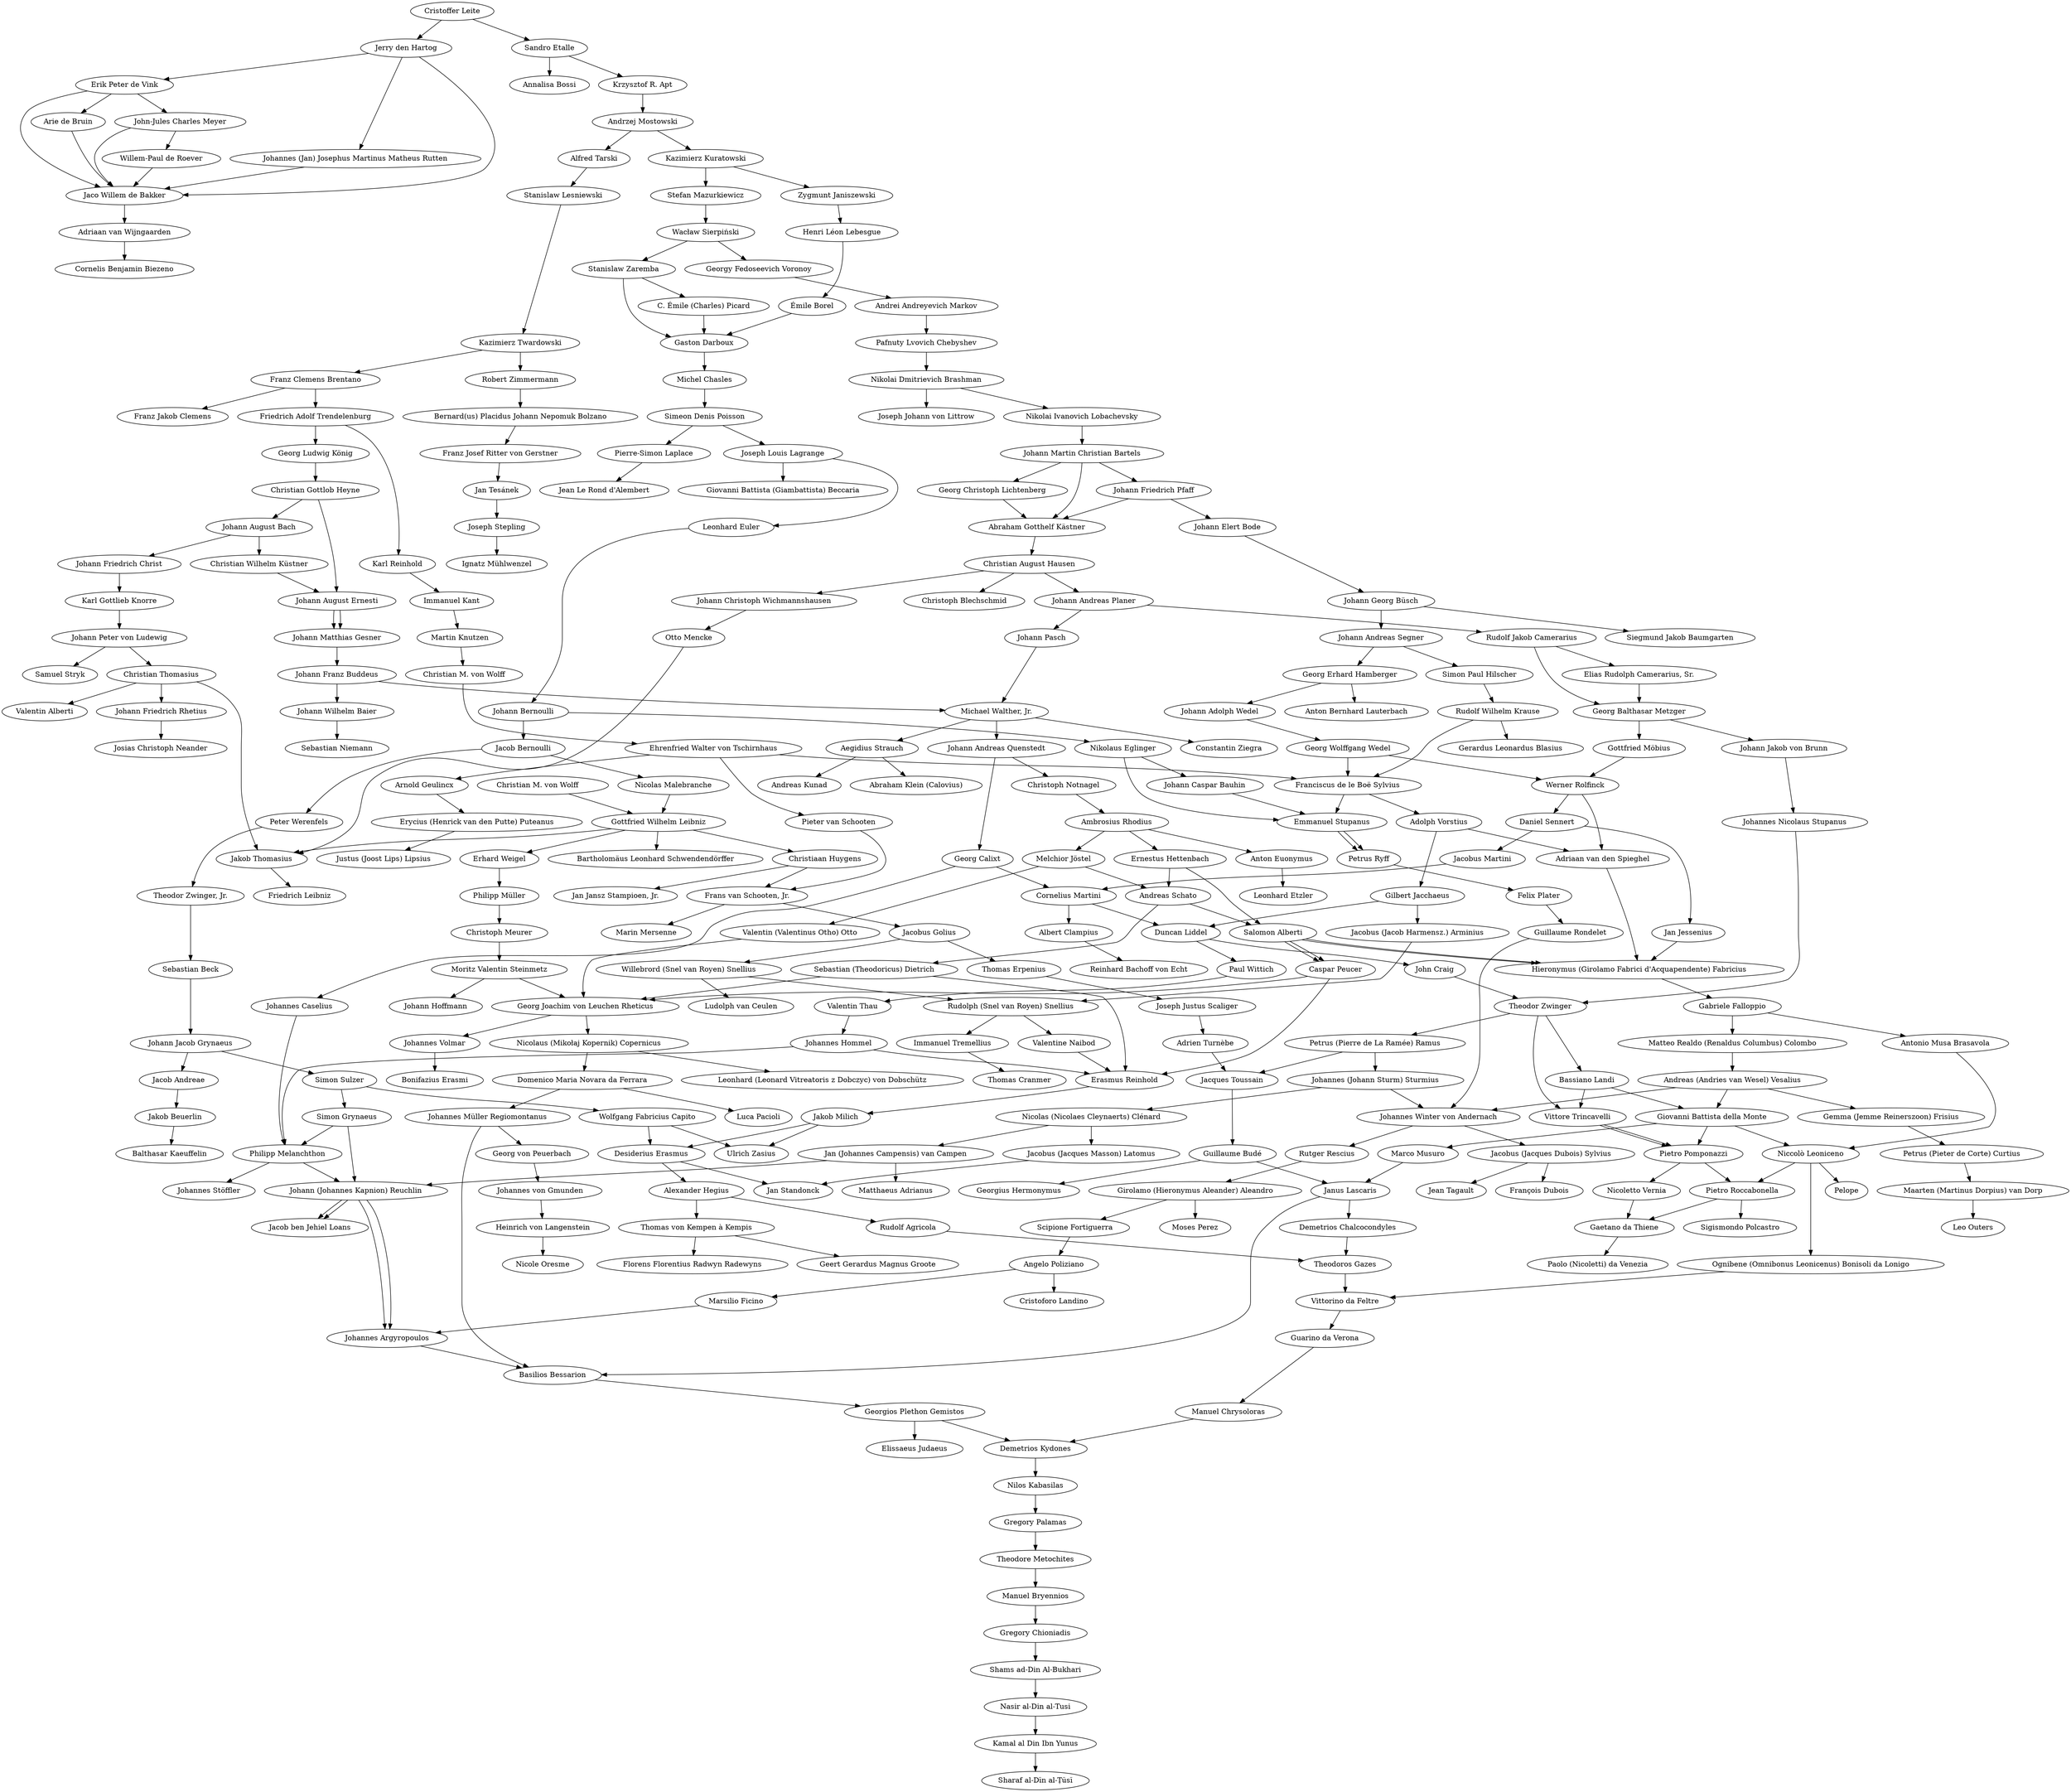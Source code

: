 digraph { 
 "Cristoffer Leite";
 "Cristoffer Leite" -> "Jerry den Hartog";
 "Jerry den Hartog" -> "Jaco Willem de Bakker";
 "Jerry den Hartog" -> "Erik Peter de Vink";
 "Jerry den Hartog" -> "Johannes (Jan) Josephus Martinus Matheus Rutten";
 "Johannes (Jan) Josephus Martinus Matheus Rutten" -> "Jaco Willem de Bakker";
 "Jaco Willem de Bakker" -> "Adriaan van Wijngaarden";
 "Adriaan van Wijngaarden" -> "Cornelis Benjamin Biezeno";
 "Erik Peter de Vink" -> "Jaco Willem de Bakker";
 "Erik Peter de Vink" -> "Arie de Bruin";
 "Arie de Bruin" -> "Jaco Willem de Bakker";
 "Erik Peter de Vink" -> "John-Jules Charles Meyer";
 "John-Jules Charles Meyer" -> "Jaco Willem de Bakker";
 "John-Jules Charles Meyer" -> "Willem-Paul de Roever";
 "Willem-Paul de Roever" -> "Jaco Willem de Bakker";
 "Cristoffer Leite" -> "Sandro Etalle";
 "Sandro Etalle" -> "Krzysztof R. Apt";
 "Sandro Etalle" -> "Annalisa Bossi";
 "Krzysztof R. Apt" -> "Andrzej Mostowski";
 "Andrzej Mostowski" -> "Alfred Tarski";
 "Andrzej Mostowski" -> "Kazimierz Kuratowski";
 "Kazimierz Kuratowski" -> "Stefan Mazurkiewicz";
 "Kazimierz Kuratowski" -> "Zygmunt Janiszewski";
 "Zygmunt Janiszewski" -> "Henri Léon Lebesgue";
 "Henri Léon Lebesgue" -> "Émile Borel";
 "Émile Borel" -> "Gaston Darboux";
 "Gaston Darboux" -> "Michel Chasles";
 "Michel Chasles" -> "Simeon Denis Poisson";
 "Simeon Denis Poisson" -> "Joseph Louis Lagrange";
 "Simeon Denis Poisson" -> "Pierre-Simon Laplace";
 "Pierre-Simon Laplace" -> "Jean Le Rond d'Alembert";
 "Joseph Louis Lagrange" -> "Leonhard Euler";
 "Joseph Louis Lagrange" -> "Giovanni Battista (Giambattista) Beccaria";
 "Leonhard Euler" -> "Johann Bernoulli";
 "Johann Bernoulli" -> "Jacob Bernoulli";
 "Johann Bernoulli" -> "Nikolaus Eglinger";
 "Nikolaus Eglinger" -> "Emmanuel Stupanus";
 "Nikolaus Eglinger" -> "Johann Caspar Bauhin";
 "Johann Caspar Bauhin" -> "Emmanuel Stupanus";
 "Emmanuel Stupanus" -> "Petrus Ryff";
 "Petrus Ryff" -> "Felix Plater";
 "Felix Plater" -> "Guillaume Rondelet";
 "Guillaume Rondelet" -> "Johannes Winter von Andernach";
 "Johannes Winter von Andernach" -> "Jacobus (Jacques Dubois) Sylvius";
 "Johannes Winter von Andernach" -> "Rutger Rescius";
 "Rutger Rescius" -> "Girolamo (Hieronymus Aleander) Aleandro";
 "Girolamo (Hieronymus Aleander) Aleandro" -> "Moses Perez";
 "Girolamo (Hieronymus Aleander) Aleandro" -> "Scipione Fortiguerra";
 "Scipione Fortiguerra" -> "Angelo Poliziano";
 "Angelo Poliziano" -> "Marsilio Ficino";
 "Angelo Poliziano" -> "Cristoforo Landino";
 "Marsilio Ficino" -> "Johannes Argyropoulos";
 "Johannes Argyropoulos" -> "Basilios Bessarion";
 "Basilios Bessarion" -> "Georgios Plethon Gemistos";
 "Georgios Plethon Gemistos" -> "Demetrios Kydones";
 "Georgios Plethon Gemistos" -> "Elissaeus Judaeus";
 "Demetrios Kydones" -> "Nilos Kabasilas";
 "Nilos Kabasilas" -> "Gregory Palamas";
 "Gregory Palamas" -> "Theodore Metochites";
 "Theodore Metochites" -> "Manuel Bryennios";
 "Manuel Bryennios" -> "Gregory Chioniadis";
 "Gregory Chioniadis" -> "Shams ad-Din Al-Bukhari";
 "Shams ad-Din Al-Bukhari" -> "Nasir al-Din al-Tusi";
 "Nasir al-Din al-Tusi" -> "Kamal al Din Ibn Yunus";
 "Kamal al Din Ibn Yunus" -> "Sharaf al-Dīn al-Ṭūsī";
 "Jacobus (Jacques Dubois) Sylvius" -> "Jean Tagault";
 "Jacobus (Jacques Dubois) Sylvius" -> "François Dubois";
 "Emmanuel Stupanus" -> "Petrus Ryff";
 "Jacob Bernoulli" -> "Nicolas Malebranche";
 "Jacob Bernoulli" -> "Peter Werenfels";
 "Peter Werenfels" -> "Theodor Zwinger, Jr.";
 "Theodor Zwinger, Jr." -> "Sebastian Beck";
 "Sebastian Beck" -> "Johann Jacob Grynaeus";
 "Johann Jacob Grynaeus" -> "Jacob Andreae";
 "Johann Jacob Grynaeus" -> "Simon Sulzer";
 "Simon Sulzer" -> "Wolfgang Fabricius Capito";
 "Simon Sulzer" -> "Simon Grynaeus";
 "Simon Grynaeus" -> "Johann (Johannes Kapnion) Reuchlin";
 "Simon Grynaeus" -> "Philipp Melanchthon";
 "Philipp Melanchthon" -> "Johann (Johannes Kapnion) Reuchlin";
 "Philipp Melanchthon" -> "Johannes Stöffler";
 "Johann (Johannes Kapnion) Reuchlin" -> "Jacob ben Jehiel Loans";
 "Johann (Johannes Kapnion) Reuchlin" -> "Johannes Argyropoulos";
 "Johann (Johannes Kapnion) Reuchlin" -> "Jacob ben Jehiel Loans";
 "Johann (Johannes Kapnion) Reuchlin" -> "Johannes Argyropoulos";
 "Wolfgang Fabricius Capito" -> "Desiderius Erasmus";
 "Wolfgang Fabricius Capito" -> "Ulrich Zasius";
 "Desiderius Erasmus" -> "Jan Standonck";
 "Desiderius Erasmus" -> "Alexander Hegius";
 "Alexander Hegius" -> "Rudolf Agricola";
 "Alexander Hegius" -> "Thomas von Kempen à Kempis";
 "Thomas von Kempen à Kempis" -> "Geert Gerardus Magnus Groote";
 "Thomas von Kempen à Kempis" -> "Florens Florentius Radwyn Radewyns";
 "Rudolf Agricola" -> "Theodoros Gazes";
 "Theodoros Gazes" -> "Vittorino da Feltre";
 "Vittorino da Feltre" -> "Guarino da Verona";
 "Guarino da Verona" -> "Manuel Chrysoloras";
 "Manuel Chrysoloras" -> "Demetrios Kydones";
 "Jacob Andreae" -> "Jakob Beuerlin";
 "Jakob Beuerlin" -> "Balthasar Kaeuffelin";
 "Nicolas Malebranche" -> "Gottfried Wilhelm Leibniz";
 "Gottfried Wilhelm Leibniz" -> "Erhard Weigel";
 "Gottfried Wilhelm Leibniz" -> "Christiaan Huygens";
 "Gottfried Wilhelm Leibniz" -> "Jakob Thomasius";
 "Gottfried Wilhelm Leibniz" -> "Bartholomäus Leonhard Schwendendörffer";
 "Jakob Thomasius" -> "Friedrich Leibniz";
 "Christiaan Huygens" -> "Jan Jansz Stampioen, Jr.";
 "Christiaan Huygens" -> "Frans van Schooten, Jr.";
 "Frans van Schooten, Jr." -> "Jacobus Golius";
 "Frans van Schooten, Jr." -> "Marin Mersenne";
 "Jacobus Golius" -> "Willebrord (Snel van Royen) Snellius";
 "Jacobus Golius" -> "Thomas Erpenius";
 "Thomas Erpenius" -> "Joseph Justus Scaliger";
 "Joseph Justus Scaliger" -> "Adrien Turnèbe";
 "Adrien Turnèbe" -> "Jacques Toussain";
 "Jacques Toussain" -> "Guillaume Budé";
 "Guillaume Budé" -> "Georgius Hermonymus";
 "Guillaume Budé" -> "Janus Lascaris";
 "Janus Lascaris" -> "Basilios Bessarion";
 "Janus Lascaris" -> "Demetrios Chalcocondyles";
 "Demetrios Chalcocondyles" -> "Theodoros Gazes";
 "Willebrord (Snel van Royen) Snellius" -> "Rudolph (Snel van Royen) Snellius";
 "Willebrord (Snel van Royen) Snellius" -> "Ludolph van Ceulen";
 "Rudolph (Snel van Royen) Snellius" -> "Immanuel Tremellius";
 "Rudolph (Snel van Royen) Snellius" -> "Valentine Naibod";
 "Valentine Naibod" -> "Erasmus Reinhold";
 "Erasmus Reinhold" -> "Jakob Milich";
 "Jakob Milich" -> "Desiderius Erasmus";
 "Jakob Milich" -> "Ulrich Zasius";
 "Immanuel Tremellius" -> "Thomas Cranmer";
 "Erhard Weigel" -> "Philipp Müller";
 "Philipp Müller" -> "Christoph Meurer";
 "Christoph Meurer" -> "Moritz Valentin Steinmetz";
 "Moritz Valentin Steinmetz" -> "Georg Joachim von Leuchen Rheticus";
 "Moritz Valentin Steinmetz" -> "Johann Hoffmann";
 "Georg Joachim von Leuchen Rheticus" -> "Nicolaus (Mikołaj Kopernik) Copernicus";
 "Georg Joachim von Leuchen Rheticus" -> "Johannes Volmar";
 "Johannes Volmar" -> "Bonifazius Erasmi";
 "Nicolaus (Mikołaj Kopernik) Copernicus" -> "Domenico Maria Novara da Ferrara";
 "Nicolaus (Mikołaj Kopernik) Copernicus" -> "Leonhard (Leonard Vitreatoris z Dobczyc) von Dobschütz";
 "Domenico Maria Novara da Ferrara" -> "Johannes Müller Regiomontanus";
 "Domenico Maria Novara da Ferrara" -> "Luca Pacioli";
 "Johannes Müller Regiomontanus" -> "Georg von Peuerbach";
 "Johannes Müller Regiomontanus" -> "Basilios Bessarion";
 "Georg von Peuerbach" -> "Johannes von Gmunden";
 "Johannes von Gmunden" -> "Heinrich von Langenstein";
 "Heinrich von Langenstein" -> "Nicole Oresme";
 "Stefan Mazurkiewicz" -> "Wacław Sierpiński";
 "Wacław Sierpiński" -> "Georgy Fedoseevich Voronoy";
 "Wacław Sierpiński" -> "Stanislaw Zaremba";
 "Stanislaw Zaremba" -> "Gaston Darboux";
 "Stanislaw Zaremba" -> "C. Émile (Charles) Picard";
 "C. Émile (Charles) Picard" -> "Gaston Darboux";
 "Georgy Fedoseevich Voronoy" -> "Andrei Andreyevich Markov";
 "Andrei Andreyevich Markov" -> "Pafnuty Lvovich Chebyshev";
 "Pafnuty Lvovich Chebyshev" -> "Nikolai Dmitrievich Brashman";
 "Nikolai Dmitrievich Brashman" -> "Joseph Johann von Littrow";
 "Nikolai Dmitrievich Brashman" -> "Nikolai Ivanovich Lobachevsky";
 "Nikolai Ivanovich Lobachevsky" -> "Johann Martin Christian Bartels";
 "Johann Martin Christian Bartels" -> "Johann Friedrich Pfaff";
 "Johann Martin Christian Bartels" -> "Georg Christoph Lichtenberg";
 "Johann Martin Christian Bartels" -> "Abraham Gotthelf Kästner";
 "Abraham Gotthelf Kästner" -> "Christian August Hausen";
 "Christian August Hausen" -> "Johann Christoph Wichmannshausen";
 "Christian August Hausen" -> "Johann Andreas Planer";
 "Christian August Hausen" -> "Christoph Blechschmid";
 "Johann Andreas Planer" -> "Johann Pasch";
 "Johann Andreas Planer" -> "Rudolf Jakob Camerarius";
 "Rudolf Jakob Camerarius" -> "Elias Rudolph Camerarius, Sr.";
 "Rudolf Jakob Camerarius" -> "Georg Balthasar Metzger";
 "Georg Balthasar Metzger" -> "Johann Jakob von Brunn";
 "Georg Balthasar Metzger" -> "Gottfried Möbius";
 "Gottfried Möbius" -> "Werner Rolfinck";
 "Werner Rolfinck" -> "Adriaan van den Spieghel";
 "Werner Rolfinck" -> "Daniel Sennert";
 "Daniel Sennert" -> "Jan Jessenius";
 "Daniel Sennert" -> "Jacobus Martini";
 "Jacobus Martini" -> "Cornelius Martini";
 "Cornelius Martini" -> "Duncan Liddel";
 "Cornelius Martini" -> "Albert Clampius";
 "Albert Clampius" -> "Reinhard Bachoff von Echt";
 "Duncan Liddel" -> "John Craig";
 "Duncan Liddel" -> "Paul Wittich";
 "Paul Wittich" -> "Valentin Thau";
 "Valentin Thau" -> "Johannes Hommel";
 "Johannes Hommel" -> "Erasmus Reinhold";
 "Johannes Hommel" -> "Philipp Melanchthon";
 "John Craig" -> "Theodor Zwinger";
 "Theodor Zwinger" -> "Petrus (Pierre de La Ramée) Ramus";
 "Theodor Zwinger" -> "Vittore Trincavelli";
 "Theodor Zwinger" -> "Bassiano Landi";
 "Bassiano Landi" -> "Giovanni Battista della Monte";
 "Bassiano Landi" -> "Vittore Trincavelli";
 "Vittore Trincavelli" -> "Pietro Pomponazzi";
 "Pietro Pomponazzi" -> "Pietro Roccabonella";
 "Pietro Pomponazzi" -> "Nicoletto Vernia";
 "Nicoletto Vernia" -> "Gaetano da Thiene";
 "Gaetano da Thiene" -> "Paolo (Nicoletti) da Venezia";
 "Pietro Roccabonella" -> "Gaetano da Thiene";
 "Pietro Roccabonella" -> "Sigismondo Polcastro";
 "Giovanni Battista della Monte" -> "Niccolò Leoniceno";
 "Giovanni Battista della Monte" -> "Marco Musuro";
 "Giovanni Battista della Monte" -> "Pietro Pomponazzi";
 "Marco Musuro" -> "Janus Lascaris";
 "Niccolò Leoniceno" -> "Pelope";
 "Niccolò Leoniceno" -> "Pietro Roccabonella";
 "Niccolò Leoniceno" -> "Ognibene (Omnibonus Leonicenus) Bonisoli da Lonigo";
 "Ognibene (Omnibonus Leonicenus) Bonisoli da Lonigo" -> "Vittorino da Feltre";
 "Vittore Trincavelli" -> "Pietro Pomponazzi";
 "Petrus (Pierre de La Ramée) Ramus" -> "Johannes (Johann Sturm) Sturmius";
 "Petrus (Pierre de La Ramée) Ramus" -> "Jacques Toussain";
 "Johannes (Johann Sturm) Sturmius" -> "Johannes Winter von Andernach";
 "Johannes (Johann Sturm) Sturmius" -> "Nicolas (Nicolaes Cleynaerts) Clénard";
 "Nicolas (Nicolaes Cleynaerts) Clénard" -> "Jacobus (Jacques Masson) Latomus";
 "Nicolas (Nicolaes Cleynaerts) Clénard" -> "Jan (Johannes Campensis) van Campen";
 "Jan (Johannes Campensis) van Campen" -> "Johann (Johannes Kapnion) Reuchlin";
 "Jan (Johannes Campensis) van Campen" -> "Matthaeus Adrianus";
 "Jacobus (Jacques Masson) Latomus" -> "Jan Standonck";
 "Jan Jessenius" -> "Hieronymus (Girolamo Fabrici d'Acquapendente) Fabricius";
 "Hieronymus (Girolamo Fabrici d'Acquapendente) Fabricius" -> "Gabriele Falloppio";
 "Gabriele Falloppio" -> "Matteo Realdo (Renaldus Columbus) Colombo";
 "Gabriele Falloppio" -> "Antonio Musa Brasavola";
 "Antonio Musa Brasavola" -> "Niccolò Leoniceno";
 "Matteo Realdo (Renaldus Columbus) Colombo" -> "Andreas (Andries van Wesel) Vesalius";
 "Andreas (Andries van Wesel) Vesalius" -> "Gemma (Jemme Reinerszoon) Frisius";
 "Andreas (Andries van Wesel) Vesalius" -> "Johannes Winter von Andernach";
 "Andreas (Andries van Wesel) Vesalius" -> "Giovanni Battista della Monte";
 "Gemma (Jemme Reinerszoon) Frisius" -> "Petrus (Pieter de Corte) Curtius";
 "Petrus (Pieter de Corte) Curtius" -> "Maarten (Martinus Dorpius) van Dorp";
 "Maarten (Martinus Dorpius) van Dorp" -> "Leo Outers";
 "Adriaan van den Spieghel" -> "Hieronymus (Girolamo Fabrici d'Acquapendente) Fabricius";
 "Johann Jakob von Brunn" -> "Johannes Nicolaus Stupanus";
 "Johannes Nicolaus Stupanus" -> "Theodor Zwinger";
 "Elias Rudolph Camerarius, Sr." -> "Georg Balthasar Metzger";
 "Johann Pasch" -> "Michael Walther, Jr.";
 "Michael Walther, Jr." -> "Aegidius Strauch";
 "Michael Walther, Jr." -> "Johann Andreas Quenstedt";
 "Michael Walther, Jr." -> "Constantin Ziegra";
 "Johann Andreas Quenstedt" -> "Christoph Notnagel";
 "Johann Andreas Quenstedt" -> "Georg Calixt";
 "Georg Calixt" -> "Johannes Caselius";
 "Georg Calixt" -> "Cornelius Martini";
 "Johannes Caselius" -> "Philipp Melanchthon";
 "Christoph Notnagel" -> "Ambrosius Rhodius";
 "Ambrosius Rhodius" -> "Melchior Jöstel";
 "Ambrosius Rhodius" -> "Ernestus Hettenbach";
 "Ambrosius Rhodius" -> "Anton Euonymus";
 "Anton Euonymus" -> "Leonhard Etzler";
 "Ernestus Hettenbach" -> "Salomon Alberti";
 "Ernestus Hettenbach" -> "Andreas Schato";
 "Andreas Schato" -> "Sebastian (Theodoricus) Dietrich";
 "Andreas Schato" -> "Salomon Alberti";
 "Salomon Alberti" -> "Hieronymus (Girolamo Fabrici d'Acquapendente) Fabricius";
 "Salomon Alberti" -> "Caspar Peucer";
 "Caspar Peucer" -> "Erasmus Reinhold";
 "Caspar Peucer" -> "Georg Joachim von Leuchen Rheticus";
 "Sebastian (Theodoricus) Dietrich" -> "Erasmus Reinhold";
 "Sebastian (Theodoricus) Dietrich" -> "Georg Joachim von Leuchen Rheticus";
 "Salomon Alberti" -> "Hieronymus (Girolamo Fabrici d'Acquapendente) Fabricius";
 "Salomon Alberti" -> "Caspar Peucer";
 "Melchior Jöstel" -> "Valentin (Valentinus Otho) Otto";
 "Melchior Jöstel" -> "Andreas Schato";
 "Valentin (Valentinus Otho) Otto" -> "Georg Joachim von Leuchen Rheticus";
 "Aegidius Strauch" -> "Abraham Klein (Calovius)";
 "Aegidius Strauch" -> "Andreas Kunad";
 "Johann Christoph Wichmannshausen" -> "Otto Mencke";
 "Otto Mencke" -> "Jakob Thomasius";
 "Georg Christoph Lichtenberg" -> "Abraham Gotthelf Kästner";
 "Johann Friedrich Pfaff" -> "Abraham Gotthelf Kästner";
 "Johann Friedrich Pfaff" -> "Johann Elert Bode";
 "Johann Elert Bode" -> "Johann Georg Büsch";
 "Johann Georg Büsch" -> "Johann Andreas Segner";
 "Johann Georg Büsch" -> "Siegmund Jakob Baumgarten";
 "Johann Andreas Segner" -> "Georg Erhard Hamberger";
 "Johann Andreas Segner" -> "Simon Paul Hilscher";
 "Simon Paul Hilscher" -> "Rudolf Wilhelm Krause";
 "Rudolf Wilhelm Krause" -> "Franciscus de le Boë Sylvius";
 "Rudolf Wilhelm Krause" -> "Gerardus Leonardus Blasius";
 "Franciscus de le Boë Sylvius" -> "Adolph Vorstius";
 "Franciscus de le Boë Sylvius" -> "Emmanuel Stupanus";
 "Adolph Vorstius" -> "Gilbert Jacchaeus";
 "Adolph Vorstius" -> "Adriaan van den Spieghel";
 "Gilbert Jacchaeus" -> "Jacobus (Jacob Harmensz.) Arminius";
 "Gilbert Jacchaeus" -> "Duncan Liddel";
 "Jacobus (Jacob Harmensz.) Arminius" -> "Rudolph (Snel van Royen) Snellius";
 "Georg Erhard Hamberger" -> "Johann Adolph Wedel";
 "Georg Erhard Hamberger" -> "Anton Bernhard Lauterbach";
 "Johann Adolph Wedel" -> "Georg Wolffgang Wedel";
 "Georg Wolffgang Wedel" -> "Franciscus de le Boë Sylvius";
 "Georg Wolffgang Wedel" -> "Werner Rolfinck";
 "Alfred Tarski" -> "Stanislaw Lesniewski";
 "Stanislaw Lesniewski" -> "Kazimierz Twardowski";
 "Kazimierz Twardowski" -> "Franz Clemens Brentano";
 "Kazimierz Twardowski" -> "Robert Zimmermann";
 "Robert Zimmermann" -> "Bernard(us) Placidus Johann Nepomuk Bolzano";
 "Bernard(us) Placidus Johann Nepomuk Bolzano" -> "Franz Josef Ritter von Gerstner";
 "Franz Josef Ritter von Gerstner" -> "Jan Tesánek";
 "Jan Tesánek" -> "Joseph Stepling";
 "Joseph Stepling" -> "Ignatz Mühlwenzel";
 "Franz Clemens Brentano" -> "Franz Jakob Clemens";
 "Franz Clemens Brentano" -> "Friedrich Adolf Trendelenburg";
 "Friedrich Adolf Trendelenburg" -> "Karl Reinhold";
 "Friedrich Adolf Trendelenburg" -> "Georg Ludwig König";
 "Georg Ludwig König" -> "Christian Gottlob Heyne";
 "Christian Gottlob Heyne" -> "Johann August Ernesti";
 "Christian Gottlob Heyne" -> "Johann August Bach";
 "Johann August Bach" -> "Christian Wilhelm Küstner";
 "Johann August Bach" -> "Johann Friedrich Christ";
 "Johann Friedrich Christ" -> "Karl Gottlieb Knorre";
 "Karl Gottlieb Knorre" -> "Johann Peter von Ludewig";
 "Johann Peter von Ludewig" -> "Samuel Stryk";
 "Johann Peter von Ludewig" -> "Christian Thomasius";
 "Christian Thomasius" -> "Jakob Thomasius";
 "Christian Thomasius" -> "Valentin Alberti";
 "Christian Thomasius" -> "Johann Friedrich Rhetius";
 "Johann Friedrich Rhetius" -> "Josias Christoph Neander";
 "Christian Wilhelm Küstner" -> "Johann August Ernesti";
 "Johann August Ernesti" -> "Johann Matthias Gesner";
 "Johann Matthias Gesner" -> "Johann Franz Buddeus";
 "Johann Franz Buddeus" -> "Michael Walther, Jr.";
 "Johann Franz Buddeus" -> "Johann Wilhelm Baier";
 "Johann Wilhelm Baier" -> "Sebastian Niemann";
 "Johann August Ernesti" -> "Johann Matthias Gesner";
 "Karl Reinhold" -> "Immanuel Kant";
 "Immanuel Kant" -> "Martin Knutzen";
 "Martin Knutzen" -> "Christian M. von Wolff";
 "Christian M. von Wolff	" -> "Gottfried Wilhelm Leibniz";
 "Christian M. von Wolff" -> "Ehrenfried Walter von Tschirnhaus";
 "Ehrenfried Walter von Tschirnhaus" -> "Franciscus de le Boë Sylvius";
 "Ehrenfried Walter von Tschirnhaus" -> "Arnold Geulincx";
 "Ehrenfried Walter von Tschirnhaus" -> "Pieter van Schooten";
 "Pieter van Schooten" -> "Frans van Schooten, Jr.";
 "Arnold Geulincx" -> "Erycius (Henrick van den Putte) Puteanus";
 "Erycius (Henrick van den Putte) Puteanus" -> "Justus (Joost Lips) Lipsius";
}
